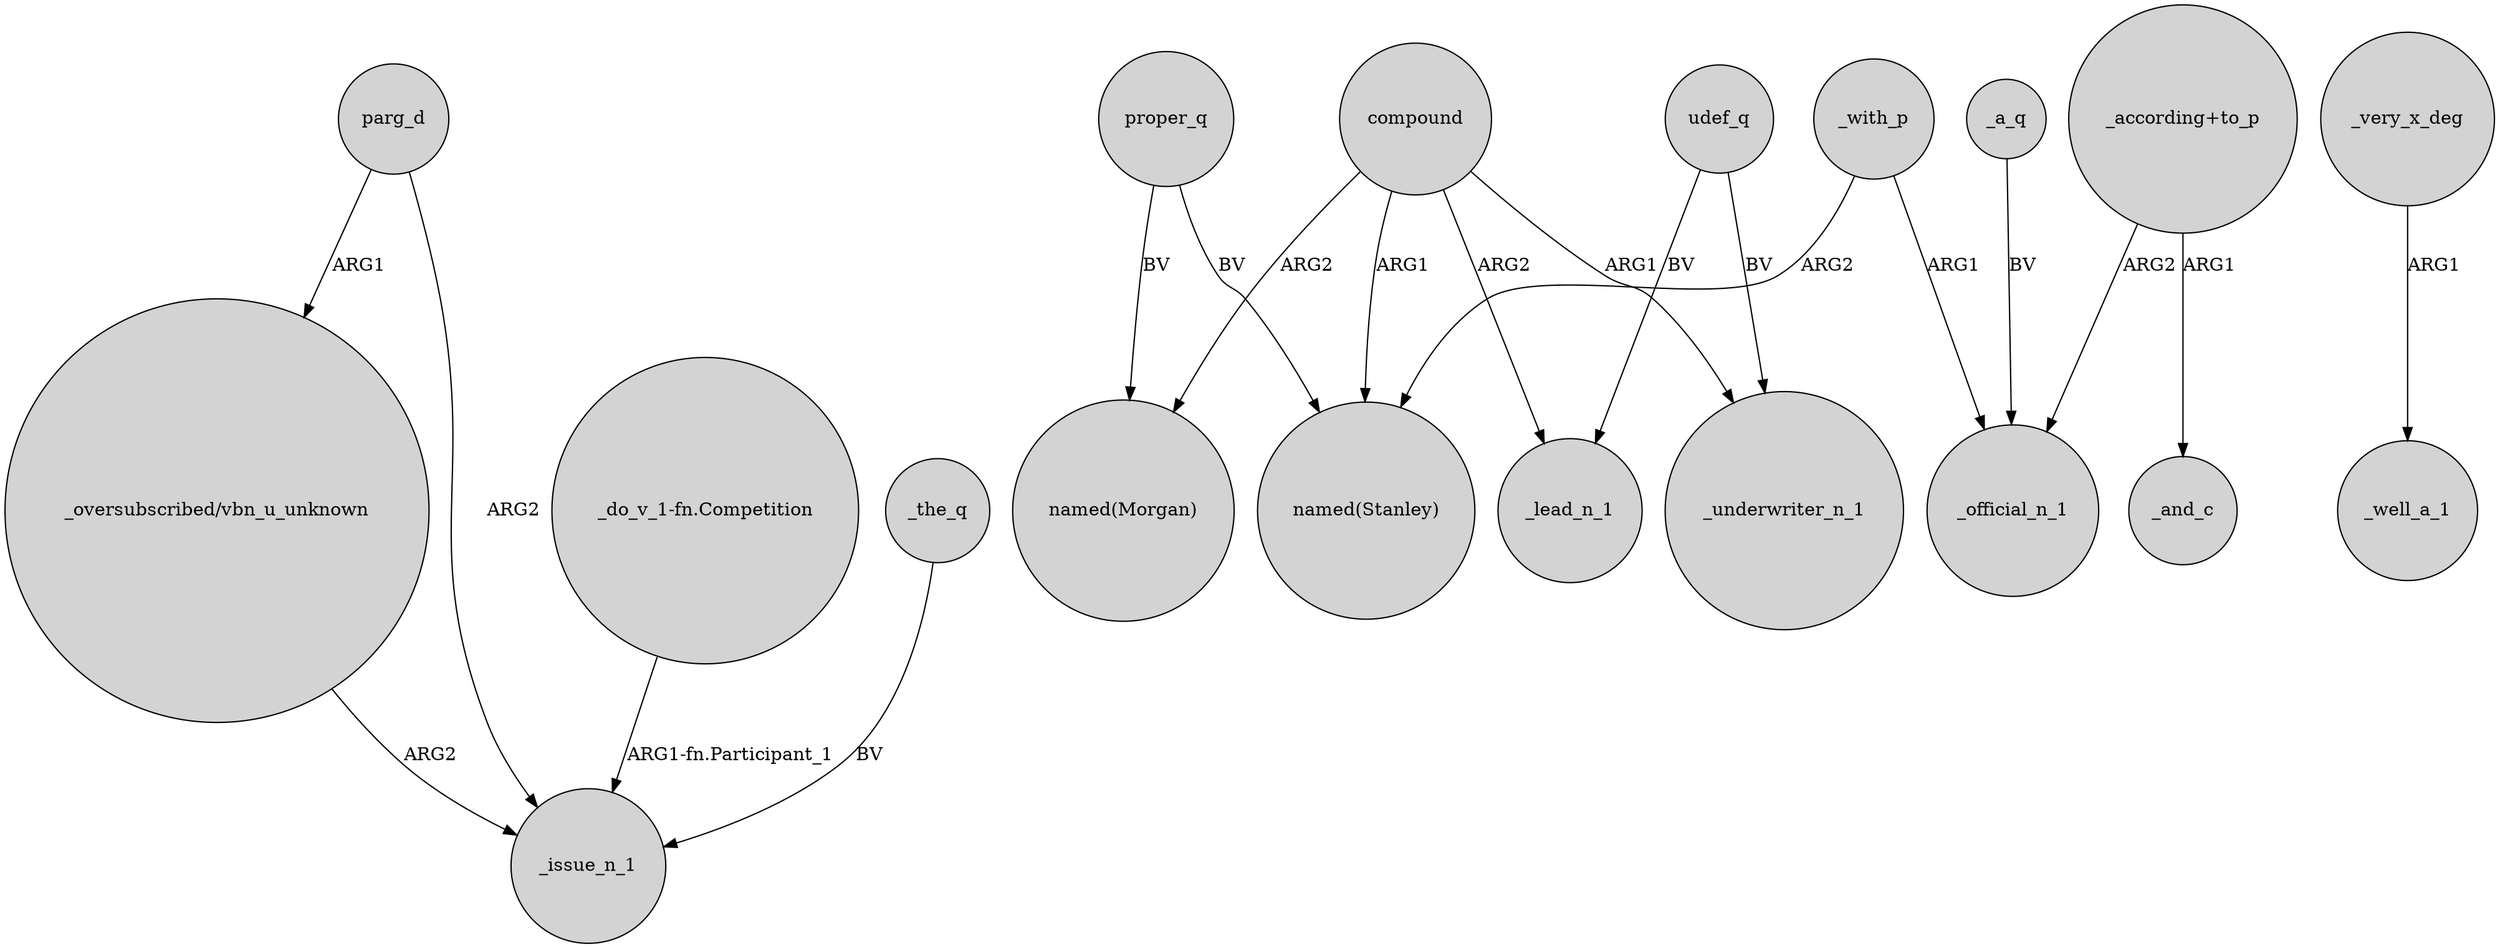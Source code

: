digraph {
	node [shape=circle style=filled]
	"_oversubscribed/vbn_u_unknown" -> _issue_n_1 [label=ARG2]
	_with_p -> "named(Stanley)" [label=ARG2]
	udef_q -> _lead_n_1 [label=BV]
	_a_q -> _official_n_1 [label=BV]
	"_according+to_p" -> _and_c [label=ARG1]
	parg_d -> "_oversubscribed/vbn_u_unknown" [label=ARG1]
	proper_q -> "named(Stanley)" [label=BV]
	udef_q -> _underwriter_n_1 [label=BV]
	compound -> _underwriter_n_1 [label=ARG1]
	_very_x_deg -> _well_a_1 [label=ARG1]
	compound -> "named(Morgan)" [label=ARG2]
	_with_p -> _official_n_1 [label=ARG1]
	compound -> _lead_n_1 [label=ARG2]
	"_do_v_1-fn.Competition" -> _issue_n_1 [label="ARG1-fn.Participant_1"]
	parg_d -> _issue_n_1 [label=ARG2]
	proper_q -> "named(Morgan)" [label=BV]
	compound -> "named(Stanley)" [label=ARG1]
	"_according+to_p" -> _official_n_1 [label=ARG2]
	_the_q -> _issue_n_1 [label=BV]
}
